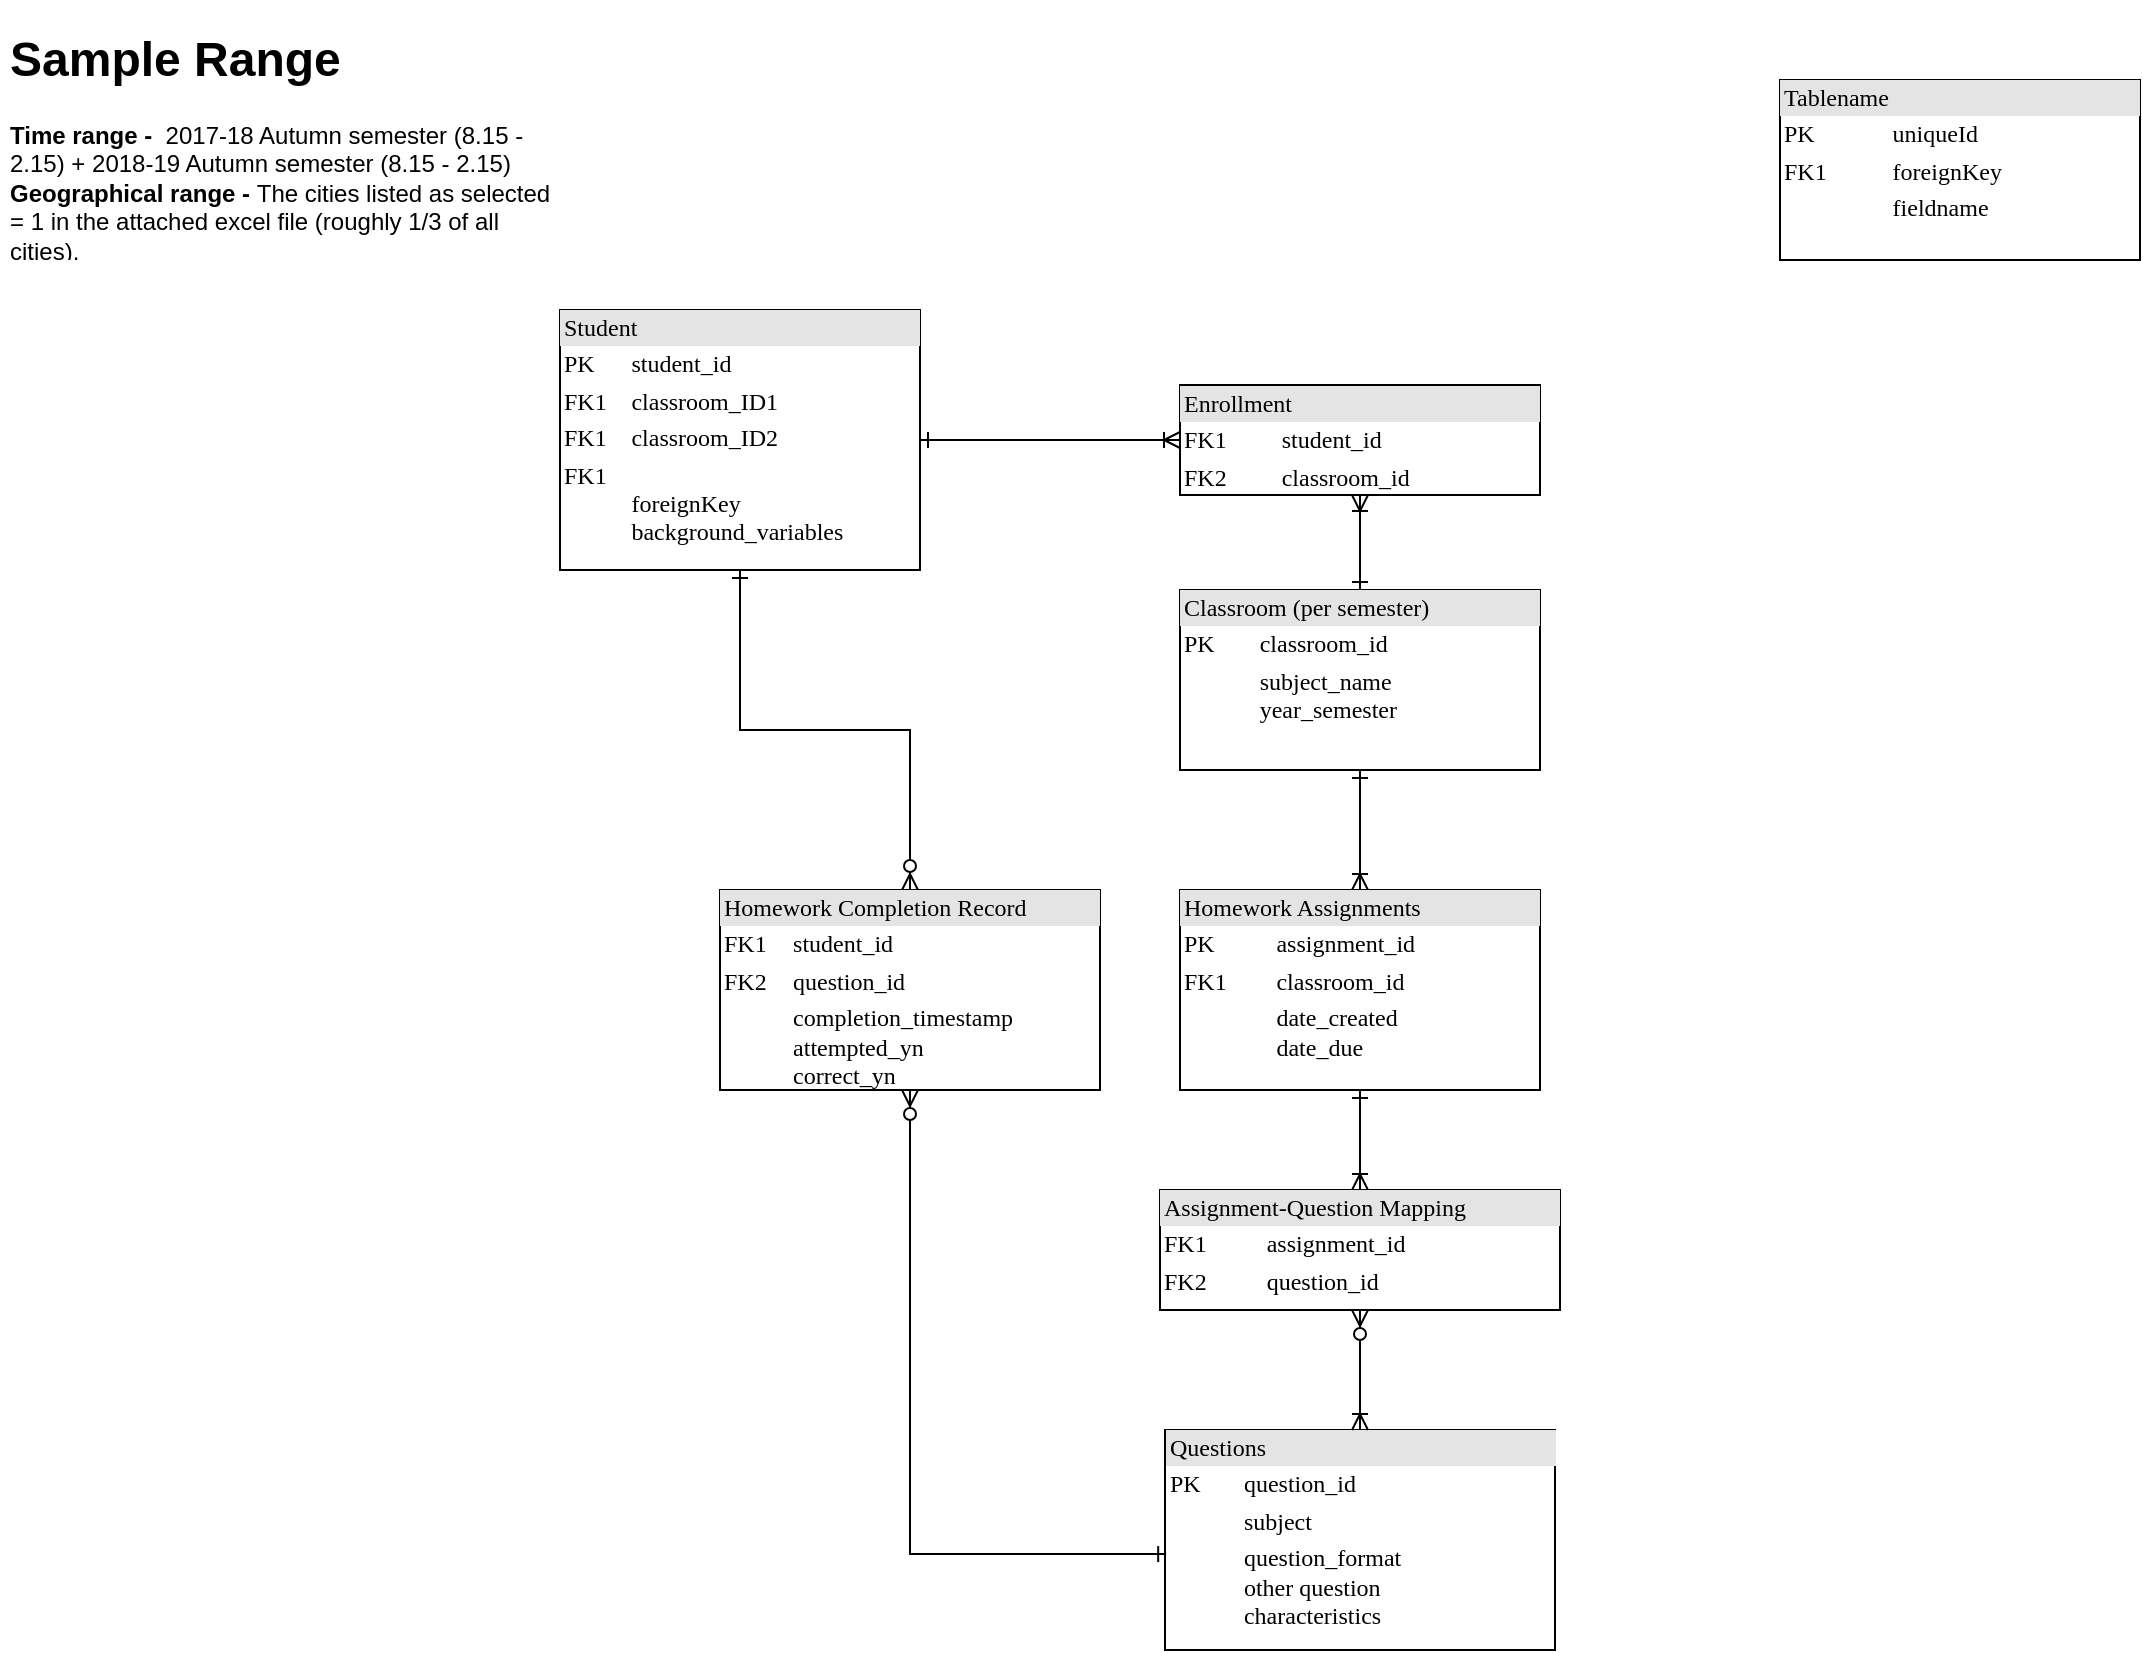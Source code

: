 <mxfile version="10.3.6" type="github"><diagram name="Page-1" id="2ca16b54-16f6-2749-3443-fa8db7711227"><mxGraphModel dx="558" dy="1667" grid="1" gridSize="10" guides="1" tooltips="1" connect="1" arrows="1" fold="1" page="1" pageScale="1" pageWidth="1100" pageHeight="850" background="#ffffff" math="0" shadow="0"><root><mxCell id="0"/><mxCell id="1" parent="0"/><mxCell id="asaGUsb-FYHkTrI53Bsw-17" style="edgeStyle=orthogonalEdgeStyle;rounded=0;orthogonalLoop=1;jettySize=auto;html=1;exitX=1;exitY=0.5;exitDx=0;exitDy=0;entryX=0;entryY=0.5;entryDx=0;entryDy=0;endArrow=ERoneToMany;endFill=0;startArrow=ERone;startFill=0;" edge="1" parent="1" source="asaGUsb-FYHkTrI53Bsw-19" target="asaGUsb-FYHkTrI53Bsw-25"><mxGeometry relative="1" as="geometry"/></mxCell><mxCell id="asaGUsb-FYHkTrI53Bsw-18" style="edgeStyle=orthogonalEdgeStyle;rounded=0;orthogonalLoop=1;jettySize=auto;html=1;entryX=0.5;entryY=0;entryDx=0;entryDy=0;startArrow=ERone;startFill=0;endArrow=ERzeroToMany;endFill=1;" edge="1" parent="1" source="asaGUsb-FYHkTrI53Bsw-19" target="asaGUsb-FYHkTrI53Bsw-32"><mxGeometry relative="1" as="geometry"/></mxCell><mxCell id="asaGUsb-FYHkTrI53Bsw-19" value="&lt;div style=&quot;box-sizing: border-box ; width: 100% ; background: #e4e4e4 ; padding: 2px&quot;&gt;Student&lt;/div&gt;&lt;table style=&quot;width: 100% ; font-size: 1em&quot; cellpadding=&quot;2&quot; cellspacing=&quot;0&quot;&gt;&lt;tbody&gt;&lt;tr&gt;&lt;td&gt;PK&lt;/td&gt;&lt;td&gt;student_id&lt;/td&gt;&lt;/tr&gt;&lt;tr&gt;&lt;td&gt;FK1&lt;/td&gt;&lt;td&gt;classroom_ID1&lt;/td&gt;&lt;/tr&gt;&lt;tr&gt;&lt;td&gt;FK1&lt;br&gt;&lt;/td&gt;&lt;td&gt;classroom_ID2&lt;br&gt;&lt;/td&gt;&lt;/tr&gt;&lt;tr&gt;&lt;td&gt;FK1&lt;br&gt;&lt;br&gt;&lt;br&gt;&lt;br&gt;&lt;/td&gt;&lt;td&gt;foreignKey&lt;br&gt;background_variables&lt;br&gt;&lt;/td&gt;&lt;/tr&gt;&lt;/tbody&gt;&lt;/table&gt;" style="verticalAlign=top;align=left;overflow=fill;html=1;rounded=0;shadow=0;comic=0;labelBackgroundColor=none;strokeColor=#000000;strokeWidth=1;fillColor=#ffffff;fontFamily=Verdana;fontSize=12;fontColor=#000000;" vertex="1" parent="1"><mxGeometry x="310" y="170" width="180" height="130" as="geometry"/></mxCell><mxCell id="asaGUsb-FYHkTrI53Bsw-20" value="&lt;div style=&quot;box-sizing:border-box;width:100%;background:#e4e4e4;padding:2px;&quot;&gt;Tablename&lt;/div&gt;&lt;table style=&quot;width:100%;font-size:1em;&quot; cellpadding=&quot;2&quot; cellspacing=&quot;0&quot;&gt;&lt;tr&gt;&lt;td&gt;PK&lt;/td&gt;&lt;td&gt;uniqueId&lt;/td&gt;&lt;/tr&gt;&lt;tr&gt;&lt;td&gt;FK1&lt;/td&gt;&lt;td&gt;foreignKey&lt;/td&gt;&lt;/tr&gt;&lt;tr&gt;&lt;td&gt;&lt;/td&gt;&lt;td&gt;fieldname&lt;/td&gt;&lt;/tr&gt;&lt;/table&gt;" style="verticalAlign=top;align=left;overflow=fill;html=1;rounded=0;shadow=0;comic=0;labelBackgroundColor=none;strokeColor=#000000;strokeWidth=1;fillColor=#ffffff;fontFamily=Verdana;fontSize=12;fontColor=#000000;" vertex="1" parent="1"><mxGeometry x="920" y="55" width="180" height="90" as="geometry"/></mxCell><mxCell id="asaGUsb-FYHkTrI53Bsw-21" value="&lt;h1&gt;Sample Range&lt;/h1&gt;&lt;b&gt;Time range -&amp;nbsp;&lt;/b&gt;&lt;span&gt;&amp;nbsp;2017-18 Autumn semester (8.15 - 2.15)&amp;nbsp;+ 2018-19 Autumn semester (8.15 - 2.15)&lt;br&gt;&lt;/span&gt;&lt;b&gt;Geographical range -&lt;/b&gt;&lt;span&gt;&amp;nbsp;The cities listed as selected = 1 in the attached excel file (roughly 1/3 of all cities).&lt;/span&gt;&lt;br&gt;" style="text;html=1;strokeColor=none;fillColor=none;spacing=5;spacingTop=-20;whiteSpace=wrap;overflow=hidden;rounded=0;" vertex="1" parent="1"><mxGeometry x="30" y="25" width="280" height="120" as="geometry"/></mxCell><mxCell id="asaGUsb-FYHkTrI53Bsw-22" style="edgeStyle=orthogonalEdgeStyle;rounded=0;orthogonalLoop=1;jettySize=auto;html=1;exitX=0.5;exitY=0;exitDx=0;exitDy=0;startArrow=ERone;startFill=0;endArrow=ERoneToMany;endFill=0;" edge="1" parent="1" source="asaGUsb-FYHkTrI53Bsw-24" target="asaGUsb-FYHkTrI53Bsw-25"><mxGeometry relative="1" as="geometry"/></mxCell><mxCell id="asaGUsb-FYHkTrI53Bsw-23" style="edgeStyle=orthogonalEdgeStyle;rounded=0;orthogonalLoop=1;jettySize=auto;html=1;exitX=0.5;exitY=1;exitDx=0;exitDy=0;entryX=0.5;entryY=0;entryDx=0;entryDy=0;startArrow=ERone;startFill=0;endArrow=ERoneToMany;endFill=0;" edge="1" parent="1" source="asaGUsb-FYHkTrI53Bsw-24" target="asaGUsb-FYHkTrI53Bsw-27"><mxGeometry relative="1" as="geometry"/></mxCell><mxCell id="asaGUsb-FYHkTrI53Bsw-24" value="&lt;div style=&quot;box-sizing: border-box ; width: 100% ; background: #e4e4e4 ; padding: 2px&quot;&gt;Classroom (per semester)&lt;/div&gt;&lt;table style=&quot;width: 100% ; font-size: 1em&quot; cellpadding=&quot;2&quot; cellspacing=&quot;0&quot;&gt;&lt;tbody&gt;&lt;tr&gt;&lt;td&gt;PK&lt;/td&gt;&lt;td&gt;classroom_id&lt;/td&gt;&lt;/tr&gt;&lt;tr&gt;&lt;td&gt;&lt;/td&gt;&lt;td&gt;subject_name&lt;br&gt;year_semester&lt;br&gt;&lt;/td&gt;&lt;/tr&gt;&lt;/tbody&gt;&lt;/table&gt;" style="verticalAlign=top;align=left;overflow=fill;html=1;rounded=0;shadow=0;comic=0;labelBackgroundColor=none;strokeColor=#000000;strokeWidth=1;fillColor=#ffffff;fontFamily=Verdana;fontSize=12;fontColor=#000000;" vertex="1" parent="1"><mxGeometry x="620" y="310" width="180" height="90" as="geometry"/></mxCell><mxCell id="asaGUsb-FYHkTrI53Bsw-25" value="&lt;div style=&quot;box-sizing: border-box ; width: 100% ; background: #e4e4e4 ; padding: 2px&quot;&gt;Enrollment&lt;/div&gt;&lt;table style=&quot;width: 100% ; font-size: 1em&quot; cellpadding=&quot;2&quot; cellspacing=&quot;0&quot;&gt;&lt;tbody&gt;&lt;tr&gt;&lt;td&gt;FK1&lt;/td&gt;&lt;td&gt;student_id&lt;/td&gt;&lt;/tr&gt;&lt;tr&gt;&lt;td&gt;FK2&lt;/td&gt;&lt;td&gt;classroom_id&lt;/td&gt;&lt;/tr&gt;&lt;/tbody&gt;&lt;/table&gt;" style="verticalAlign=top;align=left;overflow=fill;html=1;rounded=0;shadow=0;comic=0;labelBackgroundColor=none;strokeColor=#000000;strokeWidth=1;fillColor=#ffffff;fontFamily=Verdana;fontSize=12;fontColor=#000000;" vertex="1" parent="1"><mxGeometry x="620" y="207.5" width="180" height="55" as="geometry"/></mxCell><mxCell id="asaGUsb-FYHkTrI53Bsw-26" style="edgeStyle=orthogonalEdgeStyle;rounded=0;orthogonalLoop=1;jettySize=auto;html=1;exitX=0.5;exitY=1;exitDx=0;exitDy=0;entryX=0.5;entryY=0;entryDx=0;entryDy=0;startArrow=ERone;startFill=0;endArrow=ERoneToMany;endFill=0;" edge="1" parent="1" source="asaGUsb-FYHkTrI53Bsw-27" target="asaGUsb-FYHkTrI53Bsw-30"><mxGeometry relative="1" as="geometry"/></mxCell><mxCell id="asaGUsb-FYHkTrI53Bsw-27" value="&lt;div style=&quot;box-sizing: border-box ; width: 100% ; background: #e4e4e4 ; padding: 2px&quot;&gt;Homework Assignments&lt;/div&gt;&lt;table style=&quot;width: 100% ; font-size: 1em&quot; cellpadding=&quot;2&quot; cellspacing=&quot;0&quot;&gt;&lt;tbody&gt;&lt;tr&gt;&lt;td&gt;PK&lt;/td&gt;&lt;td&gt;assignment_id&lt;/td&gt;&lt;/tr&gt;&lt;tr&gt;&lt;td&gt;FK1&lt;/td&gt;&lt;td&gt;classroom_id&lt;/td&gt;&lt;/tr&gt;&lt;tr&gt;&lt;td&gt;&lt;/td&gt;&lt;td&gt;date_created&lt;br&gt;date_due&lt;br&gt;&lt;/td&gt;&lt;/tr&gt;&lt;/tbody&gt;&lt;/table&gt;" style="verticalAlign=top;align=left;overflow=fill;html=1;rounded=0;shadow=0;comic=0;labelBackgroundColor=none;strokeColor=#000000;strokeWidth=1;fillColor=#ffffff;fontFamily=Verdana;fontSize=12;fontColor=#000000;" vertex="1" parent="1"><mxGeometry x="620" y="460" width="180" height="100" as="geometry"/></mxCell><mxCell id="asaGUsb-FYHkTrI53Bsw-28" value="&lt;div style=&quot;box-sizing: border-box ; width: 100% ; background: #e4e4e4 ; padding: 2px&quot;&gt;Questions&lt;/div&gt;&lt;table style=&quot;width: 100% ; font-size: 1em&quot; cellpadding=&quot;2&quot; cellspacing=&quot;0&quot;&gt;&lt;tbody&gt;&lt;tr&gt;&lt;td&gt;PK&lt;/td&gt;&lt;td&gt;question_id&lt;/td&gt;&lt;/tr&gt;&lt;tr&gt;&lt;td&gt;&lt;br&gt;&lt;/td&gt;&lt;td&gt;subject&lt;/td&gt;&lt;/tr&gt;&lt;tr&gt;&lt;td&gt;&lt;/td&gt;&lt;td&gt;question_format&lt;br&gt;other question&lt;br&gt;characteristics&lt;/td&gt;&lt;/tr&gt;&lt;/tbody&gt;&lt;/table&gt;" style="verticalAlign=top;align=left;overflow=fill;html=1;rounded=0;shadow=0;comic=0;labelBackgroundColor=none;strokeColor=#000000;strokeWidth=1;fillColor=#ffffff;fontFamily=Verdana;fontSize=12;fontColor=#000000;" vertex="1" parent="1"><mxGeometry x="612.5" y="730" width="195" height="110" as="geometry"/></mxCell><mxCell id="asaGUsb-FYHkTrI53Bsw-29" style="edgeStyle=orthogonalEdgeStyle;rounded=0;orthogonalLoop=1;jettySize=auto;html=1;startArrow=ERzeroToMany;startFill=1;endArrow=ERoneToMany;endFill=0;" edge="1" parent="1" source="asaGUsb-FYHkTrI53Bsw-30" target="asaGUsb-FYHkTrI53Bsw-28"><mxGeometry relative="1" as="geometry"/></mxCell><mxCell id="asaGUsb-FYHkTrI53Bsw-30" value="&lt;div style=&quot;box-sizing: border-box ; width: 100% ; background: #e4e4e4 ; padding: 2px&quot;&gt;Assignment-Question Mapping&lt;/div&gt;&lt;table style=&quot;width: 100% ; font-size: 1em&quot; cellpadding=&quot;2&quot; cellspacing=&quot;0&quot;&gt;&lt;tbody&gt;&lt;tr&gt;&lt;td&gt;FK1&lt;/td&gt;&lt;td&gt;assignment_id&lt;br&gt;&lt;/td&gt;&lt;/tr&gt;&lt;tr&gt;&lt;td&gt;FK2&lt;/td&gt;&lt;td&gt;question_id&lt;/td&gt;&lt;/tr&gt;&lt;/tbody&gt;&lt;/table&gt;" style="verticalAlign=top;align=left;overflow=fill;html=1;rounded=0;shadow=0;comic=0;labelBackgroundColor=none;strokeColor=#000000;strokeWidth=1;fillColor=#ffffff;fontFamily=Verdana;fontSize=12;fontColor=#000000;" vertex="1" parent="1"><mxGeometry x="610" y="610" width="200" height="60" as="geometry"/></mxCell><mxCell id="asaGUsb-FYHkTrI53Bsw-31" style="edgeStyle=orthogonalEdgeStyle;rounded=0;orthogonalLoop=1;jettySize=auto;html=1;exitX=0.5;exitY=1;exitDx=0;exitDy=0;entryX=0.003;entryY=0.564;entryDx=0;entryDy=0;entryPerimeter=0;startArrow=ERzeroToMany;startFill=1;endArrow=ERone;endFill=0;" edge="1" parent="1" source="asaGUsb-FYHkTrI53Bsw-32" target="asaGUsb-FYHkTrI53Bsw-28"><mxGeometry relative="1" as="geometry"/></mxCell><mxCell id="asaGUsb-FYHkTrI53Bsw-32" value="&lt;div style=&quot;box-sizing: border-box ; width: 100% ; background: #e4e4e4 ; padding: 2px&quot;&gt;Homework Completion Record&lt;/div&gt;&lt;table style=&quot;width: 100% ; font-size: 1em&quot; cellpadding=&quot;2&quot; cellspacing=&quot;0&quot;&gt;&lt;tbody&gt;&lt;tr&gt;&lt;td&gt;FK1&lt;/td&gt;&lt;td&gt;student_id&lt;/td&gt;&lt;/tr&gt;&lt;tr&gt;&lt;td&gt;FK2&lt;/td&gt;&lt;td&gt;question_id&lt;/td&gt;&lt;/tr&gt;&lt;tr&gt;&lt;td&gt;&lt;/td&gt;&lt;td&gt;completion_timestamp&lt;br&gt;attempted_yn&lt;br&gt;correct_yn&lt;br&gt;&lt;br&gt;&lt;/td&gt;&lt;/tr&gt;&lt;/tbody&gt;&lt;/table&gt;" style="verticalAlign=top;align=left;overflow=fill;html=1;rounded=0;shadow=0;comic=0;labelBackgroundColor=none;strokeColor=#000000;strokeWidth=1;fillColor=#ffffff;fontFamily=Verdana;fontSize=12;fontColor=#000000;" vertex="1" parent="1"><mxGeometry x="390" y="460" width="190" height="100" as="geometry"/></mxCell></root></mxGraphModel></diagram></mxfile>